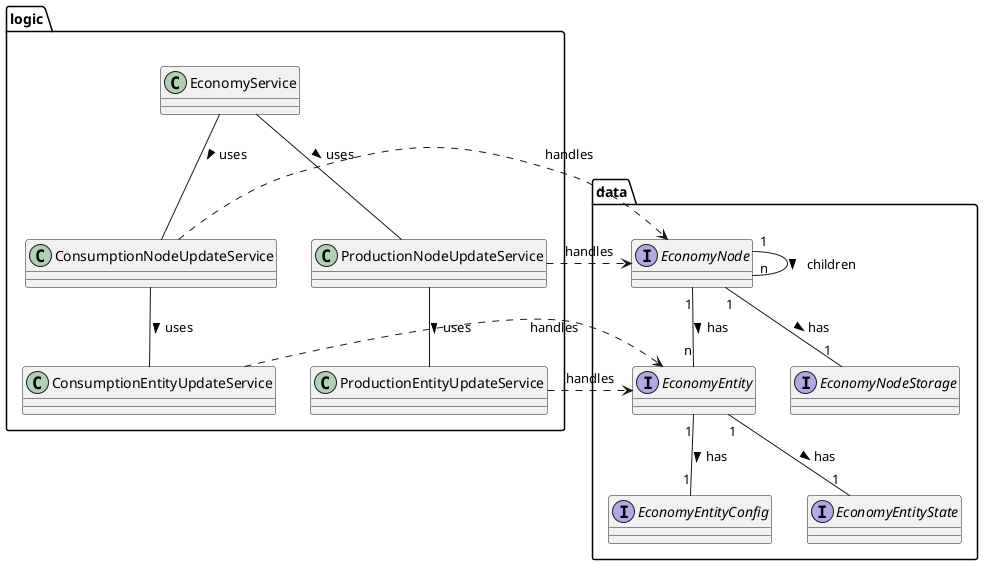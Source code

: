 @startuml
'https://plantuml.com/class-diagram

package data {
    interface EconomyNode
    interface EconomyNodeStorage
    interface EconomyEntity
    interface EconomyEntityConfig
    interface EconomyEntityState
}

package logic {
    class EconomyService
    class ConsumptionNodeUpdateService
    class ConsumptionEntityUpdateService
    class ProductionNodeUpdateService
    class ProductionEntityUpdateService
}


EconomyNode "1" -down- "n" EconomyEntity : has >
EconomyNode "1" -down- "1" EconomyNodeStorage : has >
EconomyNode "1" -down- "n" EconomyNode : children >

EconomyEntity "1" -down- "1" EconomyEntityConfig : has >
EconomyEntity "1" -down- "1" EconomyEntityState : has >

EconomyService -down- ConsumptionNodeUpdateService : uses >
EconomyService -down- ProductionNodeUpdateService : uses >

ConsumptionNodeUpdateService -down- ConsumptionEntityUpdateService : uses >
ProductionNodeUpdateService -down- ProductionEntityUpdateService : uses >

ConsumptionNodeUpdateService ..right..> EconomyNode : handles
ProductionNodeUpdateService ..right..> EconomyNode : handles

ConsumptionEntityUpdateService ..right..> EconomyEntity : handles
ProductionEntityUpdateService ..right..> EconomyEntity : handles

@enduml